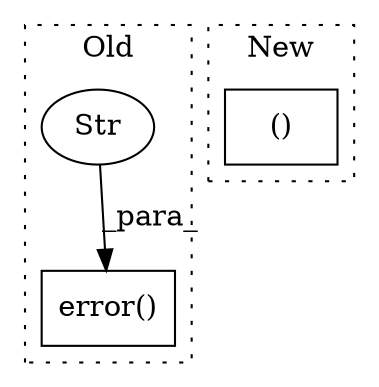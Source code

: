 digraph G {
subgraph cluster0 {
1 [label="error()" a="75" s="3027,3126" l="13,1" shape="box"];
3 [label="Str" a="66" s="3040" l="86" shape="ellipse"];
label = "Old";
style="dotted";
}
subgraph cluster1 {
2 [label="()" a="54" s="1529" l="15" shape="box"];
label = "New";
style="dotted";
}
3 -> 1 [label="_para_"];
}